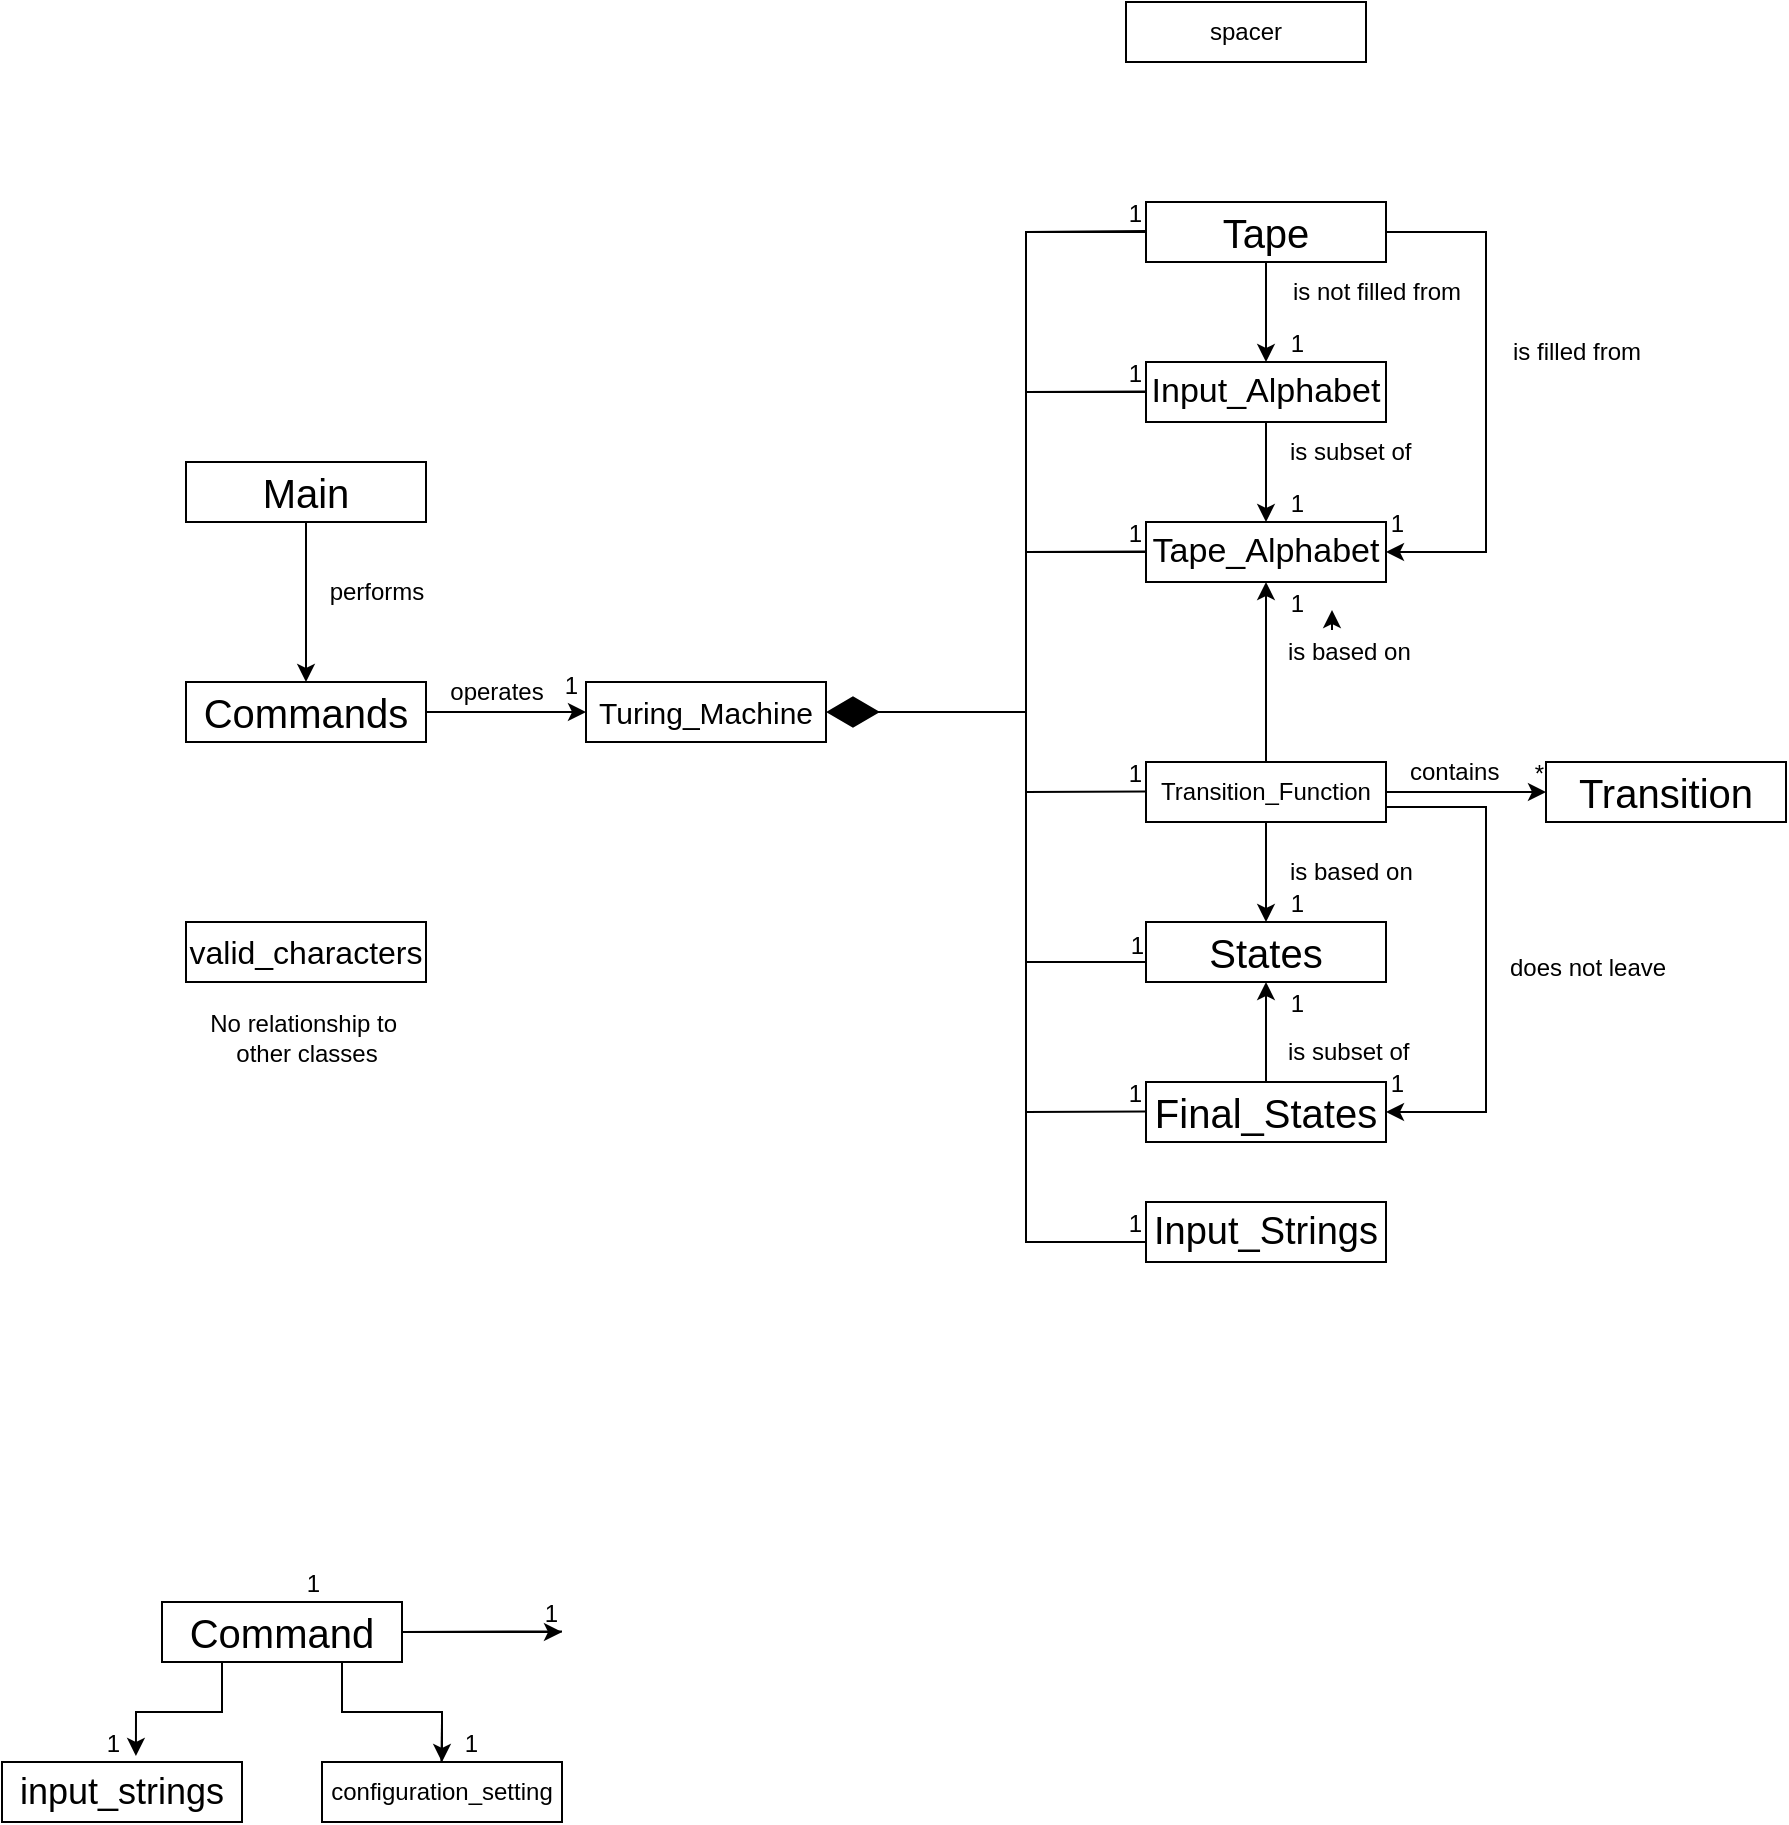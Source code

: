 <mxfile version="24.3.1" type="github">
  <diagram name="Page-1" id="BilDIiB9EAeW2KUR8oTg">
    <mxGraphModel dx="1434" dy="1882" grid="1" gridSize="10" guides="1" tooltips="1" connect="1" arrows="1" fold="1" page="1" pageScale="1" pageWidth="850" pageHeight="1100" math="0" shadow="0">
      <root>
        <mxCell id="0" />
        <mxCell id="1" parent="0" />
        <mxCell id="yM6eI-i70DeQBDmgYr31-2" style="edgeStyle=orthogonalEdgeStyle;rounded=0;orthogonalLoop=1;jettySize=auto;html=1;exitX=0.5;exitY=1;exitDx=0;exitDy=0;" parent="1" source="Vjh2JXgH-vHC_lRV9fql-2" target="yM6eI-i70DeQBDmgYr31-1" edge="1">
          <mxGeometry relative="1" as="geometry" />
        </mxCell>
        <mxCell id="Vjh2JXgH-vHC_lRV9fql-2" value="&lt;font style=&quot;font-size: 20px;&quot;&gt;Main&lt;/font&gt;" style="html=1;whiteSpace=wrap;" parent="1" vertex="1">
          <mxGeometry x="120" y="170" width="120" height="30" as="geometry" />
        </mxCell>
        <mxCell id="Vjh2JXgH-vHC_lRV9fql-11" style="edgeStyle=orthogonalEdgeStyle;rounded=0;orthogonalLoop=1;jettySize=auto;html=1;exitX=0.75;exitY=1;exitDx=0;exitDy=0;entryX=0.5;entryY=0;entryDx=0;entryDy=0;" parent="1" source="Vjh2JXgH-vHC_lRV9fql-3" target="Vjh2JXgH-vHC_lRV9fql-8" edge="1">
          <mxGeometry relative="1" as="geometry" />
        </mxCell>
        <mxCell id="Vjh2JXgH-vHC_lRV9fql-12" style="edgeStyle=orthogonalEdgeStyle;rounded=0;orthogonalLoop=1;jettySize=auto;html=1;entryX=0;entryY=0.5;entryDx=0;entryDy=0;" parent="1" source="Vjh2JXgH-vHC_lRV9fql-3" edge="1">
          <mxGeometry relative="1" as="geometry">
            <mxPoint x="308" y="755" as="targetPoint" />
          </mxGeometry>
        </mxCell>
        <mxCell id="Vjh2JXgH-vHC_lRV9fql-3" value="&lt;font style=&quot;font-size: 20px;&quot;&gt;Command&lt;/font&gt;" style="html=1;whiteSpace=wrap;" parent="1" vertex="1">
          <mxGeometry x="108" y="740" width="120" height="30" as="geometry" />
        </mxCell>
        <mxCell id="Vjh2JXgH-vHC_lRV9fql-6" value="&lt;font style=&quot;font-size: 18px;&quot;&gt;input_strings&lt;br&gt;&lt;/font&gt;" style="html=1;whiteSpace=wrap;" parent="1" vertex="1">
          <mxGeometry x="28" y="820" width="120" height="30" as="geometry" />
        </mxCell>
        <mxCell id="Vjh2JXgH-vHC_lRV9fql-8" value="&lt;font style=&quot;font-size: 12px;&quot;&gt;configuration_setting&lt;/font&gt;" style="html=1;whiteSpace=wrap;" parent="1" vertex="1">
          <mxGeometry x="188" y="820" width="120" height="30" as="geometry" />
        </mxCell>
        <mxCell id="Vjh2JXgH-vHC_lRV9fql-9" value="&lt;font style=&quot;font-size: 15px;&quot;&gt;Turing_Machine&lt;/font&gt;" style="html=1;whiteSpace=wrap;" parent="1" vertex="1">
          <mxGeometry x="320" y="280" width="120" height="30" as="geometry" />
        </mxCell>
        <mxCell id="Vjh2JXgH-vHC_lRV9fql-10" style="edgeStyle=orthogonalEdgeStyle;rounded=0;orthogonalLoop=1;jettySize=auto;html=1;exitX=0.25;exitY=1;exitDx=0;exitDy=0;entryX=0.558;entryY=-0.1;entryDx=0;entryDy=0;entryPerimeter=0;" parent="1" source="Vjh2JXgH-vHC_lRV9fql-3" target="Vjh2JXgH-vHC_lRV9fql-6" edge="1">
          <mxGeometry relative="1" as="geometry" />
        </mxCell>
        <mxCell id="Vjh2JXgH-vHC_lRV9fql-20" style="edgeStyle=orthogonalEdgeStyle;rounded=0;orthogonalLoop=1;jettySize=auto;html=1;exitX=0;exitY=0.5;exitDx=0;exitDy=0;entryX=0;entryY=0.75;entryDx=0;entryDy=0;strokeColor=default;endArrow=none;endFill=0;" parent="1" source="Vjh2JXgH-vHC_lRV9fql-13" target="yM6eI-i70DeQBDmgYr31-5" edge="1">
          <mxGeometry relative="1" as="geometry">
            <Array as="points">
              <mxPoint x="540" y="55" />
              <mxPoint x="540" y="560" />
              <mxPoint x="600" y="560" />
            </Array>
          </mxGeometry>
        </mxCell>
        <mxCell id="Vjh2JXgH-vHC_lRV9fql-23" style="edgeStyle=orthogonalEdgeStyle;rounded=0;orthogonalLoop=1;jettySize=auto;html=1;exitX=0.5;exitY=1;exitDx=0;exitDy=0;entryX=0.5;entryY=0;entryDx=0;entryDy=0;" parent="1" source="Vjh2JXgH-vHC_lRV9fql-13" target="Vjh2JXgH-vHC_lRV9fql-14" edge="1">
          <mxGeometry relative="1" as="geometry" />
        </mxCell>
        <mxCell id="Vjh2JXgH-vHC_lRV9fql-30" style="edgeStyle=orthogonalEdgeStyle;rounded=0;orthogonalLoop=1;jettySize=auto;html=1;exitX=1;exitY=0.5;exitDx=0;exitDy=0;entryX=1;entryY=0.5;entryDx=0;entryDy=0;" parent="1" source="Vjh2JXgH-vHC_lRV9fql-13" target="Vjh2JXgH-vHC_lRV9fql-15" edge="1">
          <mxGeometry relative="1" as="geometry">
            <Array as="points">
              <mxPoint x="770" y="55" />
              <mxPoint x="770" y="215" />
            </Array>
          </mxGeometry>
        </mxCell>
        <mxCell id="Vjh2JXgH-vHC_lRV9fql-13" value="&lt;font style=&quot;font-size: 20px;&quot;&gt;Tape&lt;/font&gt;" style="html=1;whiteSpace=wrap;" parent="1" vertex="1">
          <mxGeometry x="600" y="40" width="120" height="30" as="geometry" />
        </mxCell>
        <mxCell id="Vjh2JXgH-vHC_lRV9fql-24" style="edgeStyle=orthogonalEdgeStyle;rounded=0;orthogonalLoop=1;jettySize=auto;html=1;exitX=0.5;exitY=1;exitDx=0;exitDy=0;entryX=0.5;entryY=0;entryDx=0;entryDy=0;" parent="1" source="Vjh2JXgH-vHC_lRV9fql-14" target="Vjh2JXgH-vHC_lRV9fql-15" edge="1">
          <mxGeometry relative="1" as="geometry" />
        </mxCell>
        <mxCell id="Vjh2JXgH-vHC_lRV9fql-31" style="edgeStyle=orthogonalEdgeStyle;rounded=0;orthogonalLoop=1;jettySize=auto;html=1;exitX=0;exitY=0.5;exitDx=0;exitDy=0;endArrow=none;endFill=0;" parent="1" source="Vjh2JXgH-vHC_lRV9fql-14" edge="1">
          <mxGeometry relative="1" as="geometry">
            <mxPoint x="540" y="135" as="targetPoint" />
          </mxGeometry>
        </mxCell>
        <mxCell id="Vjh2JXgH-vHC_lRV9fql-14" value="&lt;font style=&quot;font-size: 17px;&quot;&gt;Input_Alphabet&lt;/font&gt;" style="html=1;whiteSpace=wrap;" parent="1" vertex="1">
          <mxGeometry x="600" y="120" width="120" height="30" as="geometry" />
        </mxCell>
        <mxCell id="Vjh2JXgH-vHC_lRV9fql-32" style="edgeStyle=orthogonalEdgeStyle;rounded=0;orthogonalLoop=1;jettySize=auto;html=1;exitX=0;exitY=0.5;exitDx=0;exitDy=0;endArrow=none;endFill=0;" parent="1" source="Vjh2JXgH-vHC_lRV9fql-15" edge="1">
          <mxGeometry relative="1" as="geometry">
            <mxPoint x="540" y="215" as="targetPoint" />
          </mxGeometry>
        </mxCell>
        <mxCell id="Vjh2JXgH-vHC_lRV9fql-15" value="&lt;font style=&quot;font-size: 17px;&quot;&gt;Tape_Alphabet&lt;/font&gt;" style="html=1;whiteSpace=wrap;" parent="1" vertex="1">
          <mxGeometry x="600" y="200" width="120" height="30" as="geometry" />
        </mxCell>
        <mxCell id="Vjh2JXgH-vHC_lRV9fql-27" style="edgeStyle=orthogonalEdgeStyle;rounded=0;orthogonalLoop=1;jettySize=auto;html=1;exitX=0.5;exitY=0;exitDx=0;exitDy=0;entryX=0.5;entryY=1;entryDx=0;entryDy=0;" parent="1" source="Vjh2JXgH-vHC_lRV9fql-16" target="Vjh2JXgH-vHC_lRV9fql-15" edge="1">
          <mxGeometry relative="1" as="geometry" />
        </mxCell>
        <mxCell id="Vjh2JXgH-vHC_lRV9fql-28" style="edgeStyle=orthogonalEdgeStyle;rounded=0;orthogonalLoop=1;jettySize=auto;html=1;exitX=1;exitY=0.75;exitDx=0;exitDy=0;entryX=1;entryY=0.5;entryDx=0;entryDy=0;" parent="1" source="Vjh2JXgH-vHC_lRV9fql-16" target="Vjh2JXgH-vHC_lRV9fql-18" edge="1">
          <mxGeometry relative="1" as="geometry">
            <Array as="points">
              <mxPoint x="770" y="343" />
              <mxPoint x="770" y="495" />
            </Array>
          </mxGeometry>
        </mxCell>
        <mxCell id="Vjh2JXgH-vHC_lRV9fql-29" style="edgeStyle=orthogonalEdgeStyle;rounded=0;orthogonalLoop=1;jettySize=auto;html=1;exitX=1;exitY=0.5;exitDx=0;exitDy=0;" parent="1" source="Vjh2JXgH-vHC_lRV9fql-16" target="Vjh2JXgH-vHC_lRV9fql-19" edge="1">
          <mxGeometry relative="1" as="geometry" />
        </mxCell>
        <mxCell id="Vjh2JXgH-vHC_lRV9fql-59" style="edgeStyle=orthogonalEdgeStyle;rounded=0;orthogonalLoop=1;jettySize=auto;html=1;exitX=0.5;exitY=1;exitDx=0;exitDy=0;" parent="1" source="Vjh2JXgH-vHC_lRV9fql-16" target="Vjh2JXgH-vHC_lRV9fql-17" edge="1">
          <mxGeometry relative="1" as="geometry" />
        </mxCell>
        <mxCell id="Vjh2JXgH-vHC_lRV9fql-16" value="Transition_Function" style="html=1;whiteSpace=wrap;" parent="1" vertex="1">
          <mxGeometry x="600" y="320" width="120" height="30" as="geometry" />
        </mxCell>
        <mxCell id="Vjh2JXgH-vHC_lRV9fql-17" value="&lt;font style=&quot;font-size: 20px;&quot;&gt;States&lt;/font&gt;" style="html=1;whiteSpace=wrap;" parent="1" vertex="1">
          <mxGeometry x="600" y="400" width="120" height="30" as="geometry" />
        </mxCell>
        <mxCell id="Vjh2JXgH-vHC_lRV9fql-25" style="edgeStyle=orthogonalEdgeStyle;rounded=0;orthogonalLoop=1;jettySize=auto;html=1;exitX=0.5;exitY=0;exitDx=0;exitDy=0;entryX=0.5;entryY=1;entryDx=0;entryDy=0;" parent="1" source="Vjh2JXgH-vHC_lRV9fql-18" target="Vjh2JXgH-vHC_lRV9fql-17" edge="1">
          <mxGeometry relative="1" as="geometry" />
        </mxCell>
        <mxCell id="Vjh2JXgH-vHC_lRV9fql-18" value="&lt;font style=&quot;font-size: 20px;&quot;&gt;Final_States&lt;/font&gt;" style="html=1;whiteSpace=wrap;" parent="1" vertex="1">
          <mxGeometry x="600" y="480" width="120" height="30" as="geometry" />
        </mxCell>
        <mxCell id="Vjh2JXgH-vHC_lRV9fql-19" value="&lt;font style=&quot;font-size: 20px;&quot;&gt;Transition&lt;/font&gt;" style="html=1;whiteSpace=wrap;" parent="1" vertex="1">
          <mxGeometry x="800" y="320" width="120" height="30" as="geometry" />
        </mxCell>
        <mxCell id="Vjh2JXgH-vHC_lRV9fql-22" value="" style="endArrow=diamondThin;endFill=1;endSize=24;html=1;rounded=0;entryX=1;entryY=0.5;entryDx=0;entryDy=0;" parent="1" target="Vjh2JXgH-vHC_lRV9fql-9" edge="1">
          <mxGeometry width="160" relative="1" as="geometry">
            <mxPoint x="540" y="295" as="sourcePoint" />
            <mxPoint x="500" y="400" as="targetPoint" />
          </mxGeometry>
        </mxCell>
        <mxCell id="Vjh2JXgH-vHC_lRV9fql-35" value="" style="endArrow=none;html=1;rounded=0;" parent="1" edge="1">
          <mxGeometry relative="1" as="geometry">
            <mxPoint x="540" y="55" as="sourcePoint" />
            <mxPoint x="600" y="54.5" as="targetPoint" />
          </mxGeometry>
        </mxCell>
        <mxCell id="Vjh2JXgH-vHC_lRV9fql-36" value="1" style="resizable=0;html=1;whiteSpace=wrap;align=right;verticalAlign=bottom;" parent="Vjh2JXgH-vHC_lRV9fql-35" connectable="0" vertex="1">
          <mxGeometry x="1" relative="1" as="geometry" />
        </mxCell>
        <mxCell id="Vjh2JXgH-vHC_lRV9fql-38" value="" style="endArrow=none;html=1;rounded=0;" parent="1" edge="1">
          <mxGeometry relative="1" as="geometry">
            <mxPoint x="540" y="135" as="sourcePoint" />
            <mxPoint x="600" y="134.71" as="targetPoint" />
          </mxGeometry>
        </mxCell>
        <mxCell id="Vjh2JXgH-vHC_lRV9fql-39" value="1" style="resizable=0;html=1;whiteSpace=wrap;align=right;verticalAlign=bottom;" parent="Vjh2JXgH-vHC_lRV9fql-38" connectable="0" vertex="1">
          <mxGeometry x="1" relative="1" as="geometry" />
        </mxCell>
        <mxCell id="Vjh2JXgH-vHC_lRV9fql-40" value="" style="endArrow=none;html=1;rounded=0;" parent="1" edge="1">
          <mxGeometry relative="1" as="geometry">
            <mxPoint x="540" y="495" as="sourcePoint" />
            <mxPoint x="600" y="494.71" as="targetPoint" />
          </mxGeometry>
        </mxCell>
        <mxCell id="Vjh2JXgH-vHC_lRV9fql-41" value="1" style="resizable=0;html=1;whiteSpace=wrap;align=right;verticalAlign=bottom;" parent="Vjh2JXgH-vHC_lRV9fql-40" connectable="0" vertex="1">
          <mxGeometry x="1" relative="1" as="geometry" />
        </mxCell>
        <mxCell id="Vjh2JXgH-vHC_lRV9fql-42" value="" style="endArrow=none;html=1;rounded=0;" parent="1" edge="1">
          <mxGeometry relative="1" as="geometry">
            <mxPoint x="540" y="420" as="sourcePoint" />
            <mxPoint x="600" y="420" as="targetPoint" />
          </mxGeometry>
        </mxCell>
        <mxCell id="Vjh2JXgH-vHC_lRV9fql-43" value="1" style="resizable=0;html=1;whiteSpace=wrap;align=right;verticalAlign=bottom;" parent="Vjh2JXgH-vHC_lRV9fql-42" connectable="0" vertex="1">
          <mxGeometry x="1" relative="1" as="geometry" />
        </mxCell>
        <mxCell id="Vjh2JXgH-vHC_lRV9fql-44" value="" style="endArrow=none;html=1;rounded=0;" parent="1" edge="1">
          <mxGeometry relative="1" as="geometry">
            <mxPoint x="540" y="335" as="sourcePoint" />
            <mxPoint x="600" y="334.71" as="targetPoint" />
          </mxGeometry>
        </mxCell>
        <mxCell id="Vjh2JXgH-vHC_lRV9fql-45" value="1" style="resizable=0;html=1;whiteSpace=wrap;align=right;verticalAlign=bottom;" parent="Vjh2JXgH-vHC_lRV9fql-44" connectable="0" vertex="1">
          <mxGeometry x="1" relative="1" as="geometry" />
        </mxCell>
        <mxCell id="Vjh2JXgH-vHC_lRV9fql-46" value="" style="endArrow=none;html=1;rounded=0;" parent="1" edge="1">
          <mxGeometry relative="1" as="geometry">
            <mxPoint x="540" y="215" as="sourcePoint" />
            <mxPoint x="600" y="214.71" as="targetPoint" />
          </mxGeometry>
        </mxCell>
        <mxCell id="Vjh2JXgH-vHC_lRV9fql-47" value="1" style="resizable=0;html=1;whiteSpace=wrap;align=right;verticalAlign=bottom;" parent="Vjh2JXgH-vHC_lRV9fql-46" connectable="0" vertex="1">
          <mxGeometry x="1" relative="1" as="geometry" />
        </mxCell>
        <mxCell id="Vjh2JXgH-vHC_lRV9fql-48" value="" style="endArrow=none;html=1;rounded=0;exitX=1;exitY=0.5;exitDx=0;exitDy=0;" parent="1" source="Vjh2JXgH-vHC_lRV9fql-3" edge="1">
          <mxGeometry relative="1" as="geometry">
            <mxPoint x="148" y="754.71" as="sourcePoint" />
            <mxPoint x="308" y="754.71" as="targetPoint" />
          </mxGeometry>
        </mxCell>
        <mxCell id="Vjh2JXgH-vHC_lRV9fql-49" value="1" style="resizable=0;html=1;whiteSpace=wrap;align=right;verticalAlign=bottom;" parent="Vjh2JXgH-vHC_lRV9fql-48" connectable="0" vertex="1">
          <mxGeometry x="1" relative="1" as="geometry" />
        </mxCell>
        <mxCell id="Vjh2JXgH-vHC_lRV9fql-50" value="" style="endArrow=none;html=1;rounded=0;" parent="1" edge="1">
          <mxGeometry relative="1" as="geometry">
            <mxPoint x="248" y="800" as="sourcePoint" />
            <mxPoint x="247.71" y="820" as="targetPoint" />
          </mxGeometry>
        </mxCell>
        <mxCell id="Vjh2JXgH-vHC_lRV9fql-51" value="1" style="resizable=0;html=1;whiteSpace=wrap;align=right;verticalAlign=bottom;" parent="Vjh2JXgH-vHC_lRV9fql-50" connectable="0" vertex="1">
          <mxGeometry x="1" relative="1" as="geometry">
            <mxPoint x="20" as="offset" />
          </mxGeometry>
        </mxCell>
        <mxCell id="Vjh2JXgH-vHC_lRV9fql-52" value="1" style="resizable=0;html=1;whiteSpace=wrap;align=right;verticalAlign=bottom;" parent="1" connectable="0" vertex="1">
          <mxGeometry x="88.0" y="819.998" as="geometry" />
        </mxCell>
        <mxCell id="Vjh2JXgH-vHC_lRV9fql-53" value="1" style="resizable=0;html=1;whiteSpace=wrap;align=right;verticalAlign=bottom;" parent="1" connectable="0" vertex="1">
          <mxGeometry x="188.0" y="739.998" as="geometry" />
        </mxCell>
        <mxCell id="Vjh2JXgH-vHC_lRV9fql-54" value="*" style="resizable=0;html=1;whiteSpace=wrap;align=right;verticalAlign=bottom;" parent="1" connectable="0" vertex="1">
          <mxGeometry x="800.0" y="334.998" as="geometry" />
        </mxCell>
        <mxCell id="Vjh2JXgH-vHC_lRV9fql-56" value="1" style="resizable=0;html=1;whiteSpace=wrap;align=right;verticalAlign=bottom;" parent="1" connectable="0" vertex="1">
          <mxGeometry x="680.0" y="449.998" as="geometry" />
        </mxCell>
        <mxCell id="Vjh2JXgH-vHC_lRV9fql-57" value="1" style="resizable=0;html=1;whiteSpace=wrap;align=right;verticalAlign=bottom;" parent="1" connectable="0" vertex="1">
          <mxGeometry x="680.0" y="399.998" as="geometry" />
        </mxCell>
        <mxCell id="Vjh2JXgH-vHC_lRV9fql-58" value="1" style="resizable=0;html=1;whiteSpace=wrap;align=right;verticalAlign=bottom;" parent="1" connectable="0" vertex="1">
          <mxGeometry x="680.0" y="249.998" as="geometry" />
        </mxCell>
        <mxCell id="Vjh2JXgH-vHC_lRV9fql-60" value="1" style="resizable=0;html=1;whiteSpace=wrap;align=right;verticalAlign=bottom;" parent="1" connectable="0" vertex="1">
          <mxGeometry x="680.0" y="199.998" as="geometry" />
        </mxCell>
        <mxCell id="Vjh2JXgH-vHC_lRV9fql-61" value="1" style="resizable=0;html=1;whiteSpace=wrap;align=right;verticalAlign=bottom;" parent="1" connectable="0" vertex="1">
          <mxGeometry x="680.0" y="119.998" as="geometry" />
        </mxCell>
        <mxCell id="Vjh2JXgH-vHC_lRV9fql-62" value="1" style="resizable=0;html=1;whiteSpace=wrap;align=right;verticalAlign=bottom;" parent="1" connectable="0" vertex="1">
          <mxGeometry x="730.0" y="489.998" as="geometry" />
        </mxCell>
        <mxCell id="Vjh2JXgH-vHC_lRV9fql-63" value="1" style="resizable=0;html=1;whiteSpace=wrap;align=right;verticalAlign=bottom;" parent="1" connectable="0" vertex="1">
          <mxGeometry x="730.0" y="209.998" as="geometry" />
        </mxCell>
        <mxCell id="VlBARi90VnZAebQQU7l1-1" value="&lt;div&gt;is not filled from&lt;/div&gt;" style="text;html=1;align=center;verticalAlign=middle;resizable=0;points=[];autosize=1;strokeColor=none;fillColor=none;" parent="1" vertex="1">
          <mxGeometry x="660" y="70" width="110" height="30" as="geometry" />
        </mxCell>
        <mxCell id="VlBARi90VnZAebQQU7l1-2" value="is filled from" style="text;html=1;align=center;verticalAlign=middle;resizable=0;points=[];autosize=1;strokeColor=none;fillColor=none;" parent="1" vertex="1">
          <mxGeometry x="770" y="100" width="90" height="30" as="geometry" />
        </mxCell>
        <mxCell id="VlBARi90VnZAebQQU7l1-5" value="&lt;div align=&quot;left&quot;&gt;is subset of&lt;br&gt;&lt;/div&gt;" style="text;html=1;align=left;verticalAlign=middle;resizable=0;points=[];autosize=1;strokeColor=none;fillColor=none;" parent="1" vertex="1">
          <mxGeometry x="670" y="150" width="90" height="30" as="geometry" />
        </mxCell>
        <mxCell id="VlBARi90VnZAebQQU7l1-6" value="is based on" style="text;html=1;align=left;verticalAlign=middle;resizable=0;points=[];autosize=1;strokeColor=none;fillColor=none;" parent="1" vertex="1">
          <mxGeometry x="669" y="250" width="90" height="30" as="geometry" />
        </mxCell>
        <mxCell id="VlBARi90VnZAebQQU7l1-7" value="&lt;div align=&quot;left&quot;&gt;contains&lt;/div&gt;" style="text;html=1;align=left;verticalAlign=middle;resizable=0;points=[];autosize=1;strokeColor=none;fillColor=none;" parent="1" vertex="1">
          <mxGeometry x="730" y="310" width="70" height="30" as="geometry" />
        </mxCell>
        <mxCell id="VlBARi90VnZAebQQU7l1-9" value="" style="endArrow=classic;html=1;rounded=0;strokeWidth=1;" parent="1" edge="1">
          <mxGeometry width="50" height="50" relative="1" as="geometry">
            <mxPoint x="693" y="254" as="sourcePoint" />
            <mxPoint x="693" y="244" as="targetPoint" />
          </mxGeometry>
        </mxCell>
        <mxCell id="VlBARi90VnZAebQQU7l1-10" value="is based on" style="text;html=1;align=left;verticalAlign=middle;resizable=0;points=[];autosize=1;strokeColor=none;fillColor=none;" parent="1" vertex="1">
          <mxGeometry x="670" y="360" width="90" height="30" as="geometry" />
        </mxCell>
        <mxCell id="VlBARi90VnZAebQQU7l1-12" value="is subset of" style="text;html=1;align=left;verticalAlign=middle;resizable=0;points=[];autosize=1;strokeColor=none;fillColor=none;" parent="1" vertex="1">
          <mxGeometry x="669" y="450" width="90" height="30" as="geometry" />
        </mxCell>
        <mxCell id="VlBARi90VnZAebQQU7l1-13" value="does not leave" style="text;html=1;align=left;verticalAlign=middle;resizable=0;points=[];autosize=1;strokeColor=none;fillColor=none;" parent="1" vertex="1">
          <mxGeometry x="780" y="408" width="100" height="30" as="geometry" />
        </mxCell>
        <mxCell id="VlBARi90VnZAebQQU7l1-15" value="1" style="resizable=0;html=1;whiteSpace=wrap;align=right;verticalAlign=bottom;" parent="1" connectable="0" vertex="1">
          <mxGeometry x="317.999" y="290.0" as="geometry" />
        </mxCell>
        <mxCell id="VlBARi90VnZAebQQU7l1-16" value="operates" style="text;html=1;align=center;verticalAlign=middle;resizable=0;points=[];autosize=1;strokeColor=none;fillColor=none;" parent="1" vertex="1">
          <mxGeometry x="240" y="270" width="70" height="30" as="geometry" />
        </mxCell>
        <mxCell id="VlBARi90VnZAebQQU7l1-18" value="&lt;div&gt;spacer&lt;/div&gt;" style="html=1;whiteSpace=wrap;" parent="1" vertex="1">
          <mxGeometry x="590" y="-60" width="120" height="30" as="geometry" />
        </mxCell>
        <mxCell id="yM6eI-i70DeQBDmgYr31-3" style="edgeStyle=orthogonalEdgeStyle;rounded=0;orthogonalLoop=1;jettySize=auto;html=1;exitX=1;exitY=0.5;exitDx=0;exitDy=0;entryX=0;entryY=0.5;entryDx=0;entryDy=0;" parent="1" source="yM6eI-i70DeQBDmgYr31-1" target="Vjh2JXgH-vHC_lRV9fql-9" edge="1">
          <mxGeometry relative="1" as="geometry" />
        </mxCell>
        <mxCell id="yM6eI-i70DeQBDmgYr31-1" value="&lt;font style=&quot;font-size: 20px;&quot;&gt;Commands&lt;/font&gt;" style="html=1;whiteSpace=wrap;" parent="1" vertex="1">
          <mxGeometry x="120" y="280" width="120" height="30" as="geometry" />
        </mxCell>
        <mxCell id="yM6eI-i70DeQBDmgYr31-5" value="&lt;font style=&quot;font-size: 19px;&quot;&gt;Input_Strings&lt;/font&gt;" style="html=1;whiteSpace=wrap;" parent="1" vertex="1">
          <mxGeometry x="600" y="540" width="120" height="30" as="geometry" />
        </mxCell>
        <mxCell id="yM6eI-i70DeQBDmgYr31-6" value="1" style="resizable=0;html=1;whiteSpace=wrap;align=right;verticalAlign=bottom;" parent="1" connectable="0" vertex="1">
          <mxGeometry x="599.999" y="559.71" as="geometry" />
        </mxCell>
        <mxCell id="yM6eI-i70DeQBDmgYr31-7" value="performs" style="text;html=1;align=center;verticalAlign=middle;resizable=0;points=[];autosize=1;strokeColor=none;fillColor=none;" parent="1" vertex="1">
          <mxGeometry x="180" y="220" width="70" height="30" as="geometry" />
        </mxCell>
        <mxCell id="TaBiGAiGh_XSwOOXnXw--1" value="&lt;font style=&quot;font-size: 16px;&quot;&gt;valid_characters&lt;/font&gt;" style="html=1;whiteSpace=wrap;" vertex="1" parent="1">
          <mxGeometry x="120" y="400" width="120" height="30" as="geometry" />
        </mxCell>
        <mxCell id="TaBiGAiGh_XSwOOXnXw--2" value="&lt;div&gt;No relationship to&amp;nbsp;&lt;/div&gt;&lt;div&gt;other classes&lt;/div&gt;" style="text;html=1;align=center;verticalAlign=middle;resizable=0;points=[];autosize=1;strokeColor=none;fillColor=none;" vertex="1" parent="1">
          <mxGeometry x="120" y="438" width="120" height="40" as="geometry" />
        </mxCell>
      </root>
    </mxGraphModel>
  </diagram>
</mxfile>
